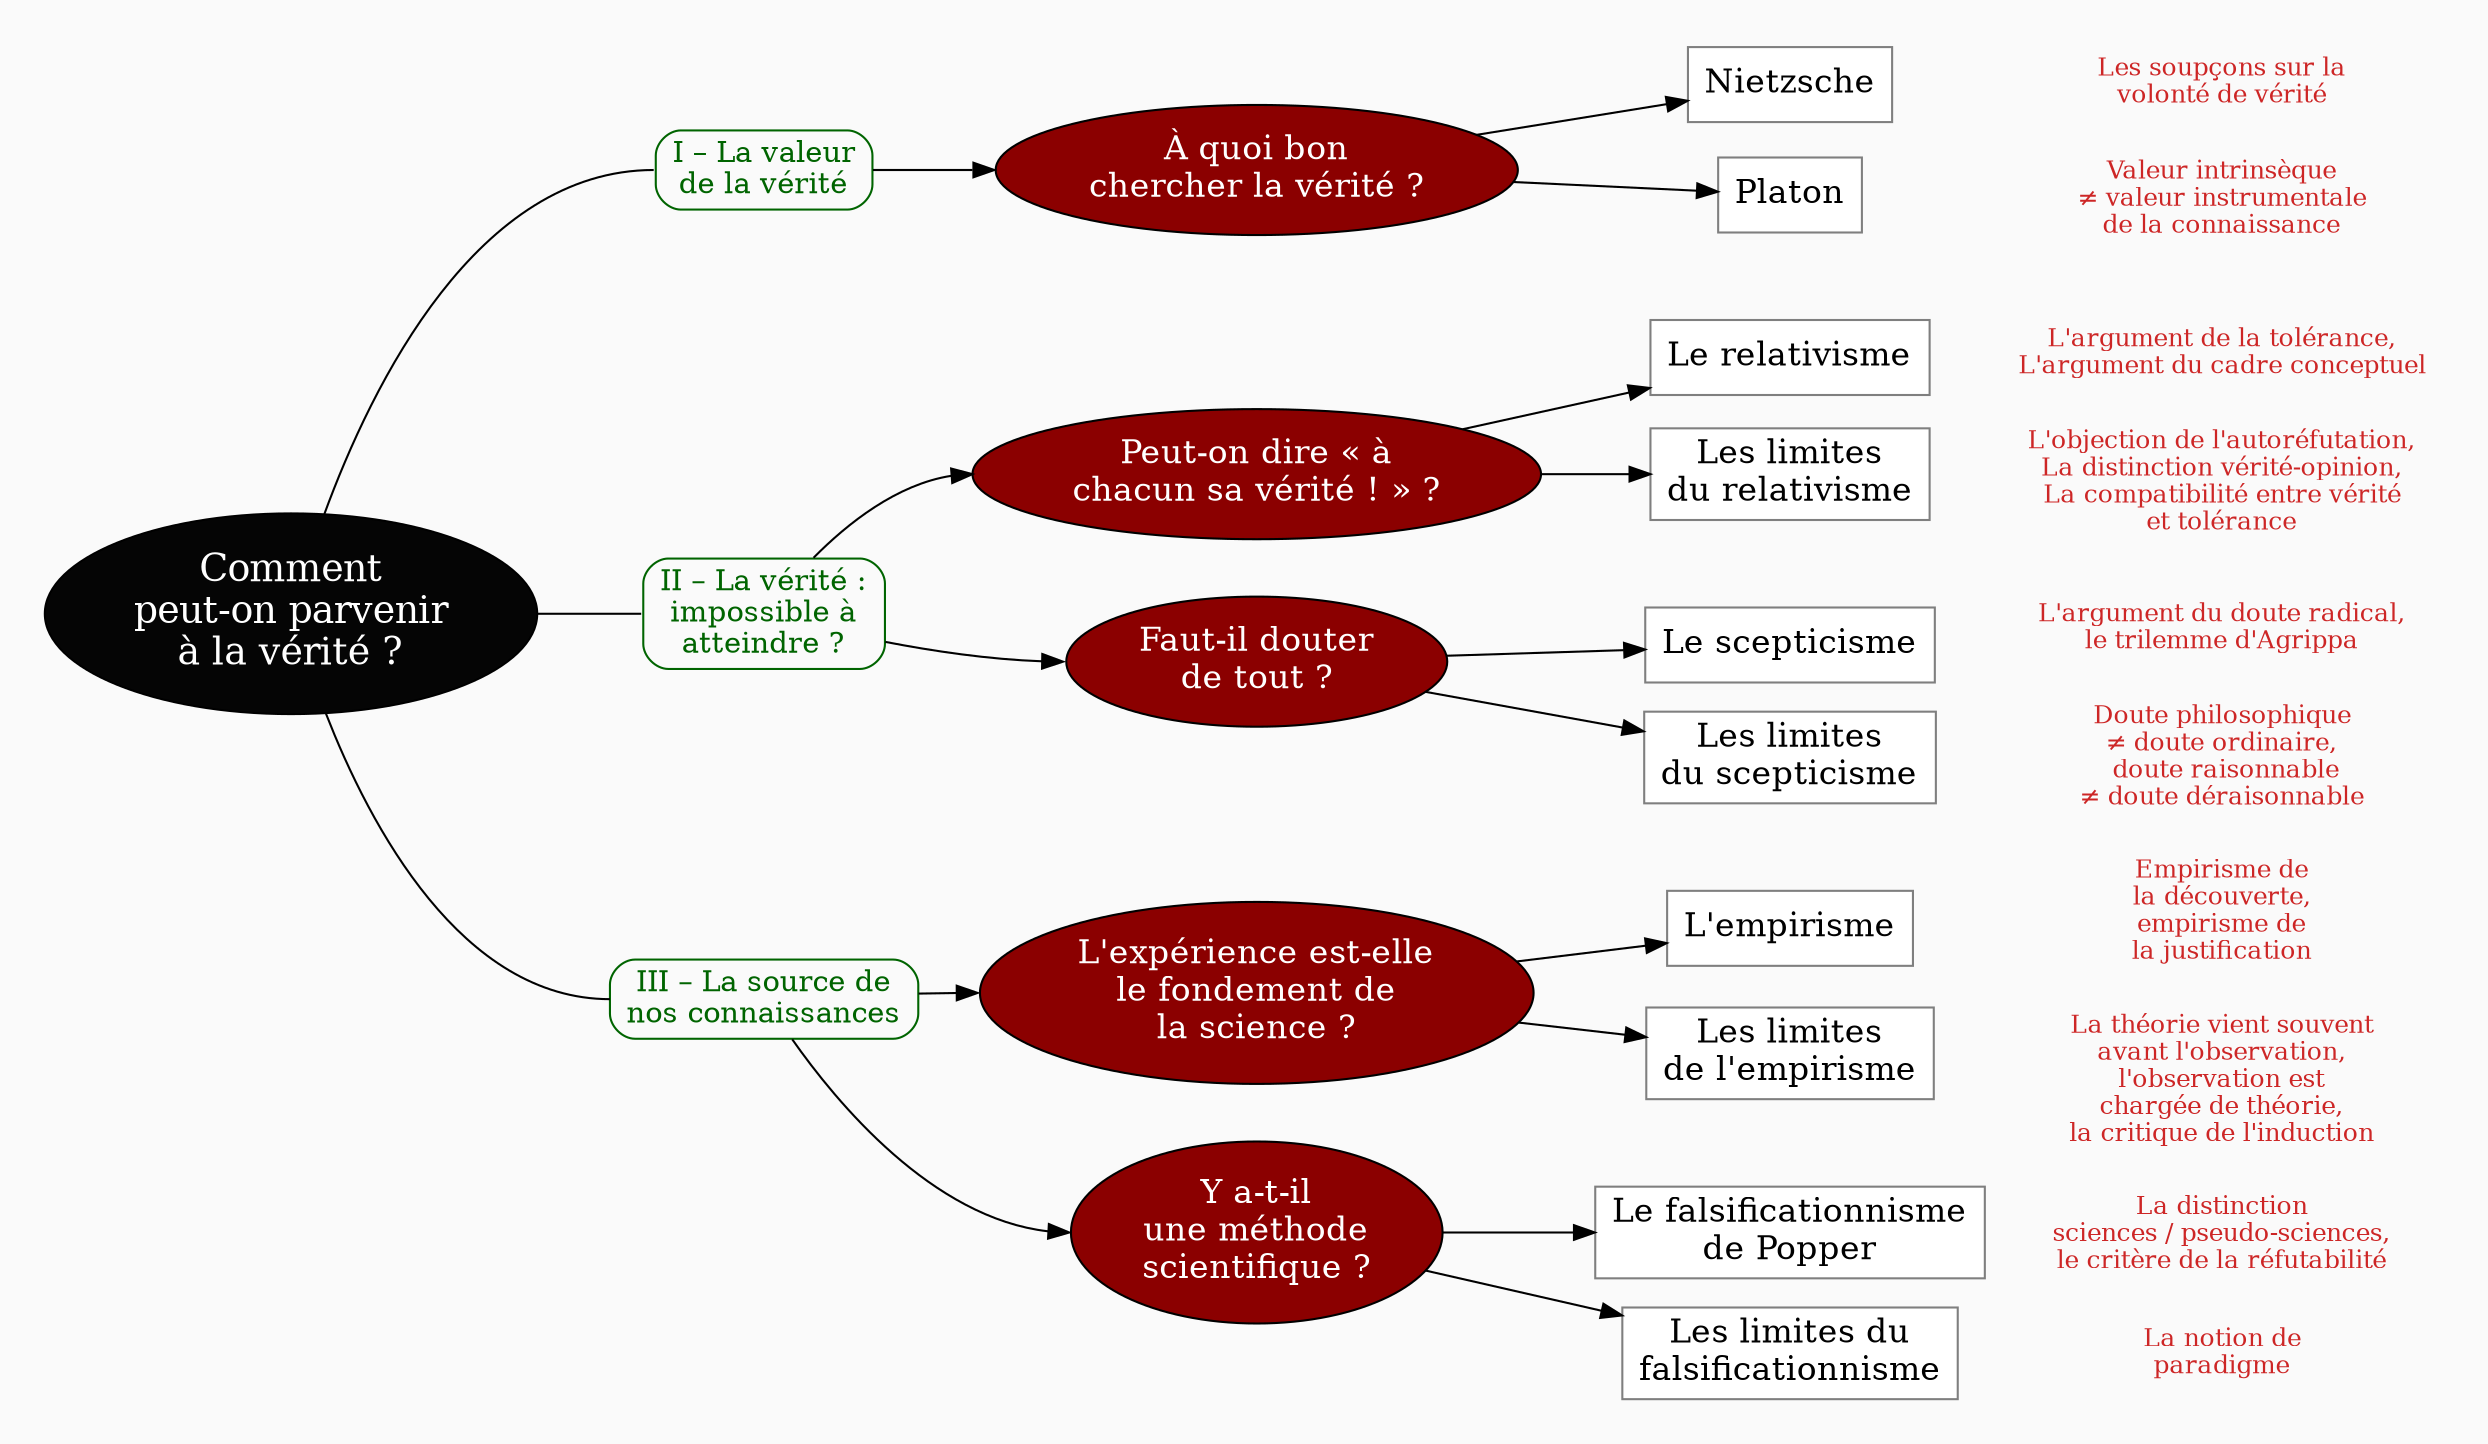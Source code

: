 digraph G {
// Template : diagram
// Usage : 
rankdir=LR
splines=true
//splines=curved
bgcolor=grey98
pad=0.3
style=filled
edge[minlen=3]
node[style=filled, fontcolor=white]
ranksep=0.1
nodesep=0.2

// NIVEAU 1
node[fillcolor=grey2, fontsize=18]
a1[label="Comment
peut-on parvenir
à la vérité ?"]

// NIVEAU 2
node[fontsize=14, shape=rect, fillcolor=grey98, fontcolor=darkgreen, color=darkgreen, style="filled, rounded"]
a1->p1[headport=w, arrowhead=none,minlen=4]
a1->p2[headport=w, arrowhead=none]
a1->p3[headport=w, arrowhead=none]

p1[label="I – La valeur
de la vérité"]
p2[label="II – La vérité :
impossible à
atteindre ?"]
p3[label="III – La source de
nos connaissances"]

{rank=same;p1->p2[style=invis, minlen=12]}
{rank=same;p1->p2[style=invis, minlen=12]}
{rank=same;p2->p3[style=invis, minlen=10]}



node[fontcolor=black, fontsize=16]
// NIVEAU 3 (sans intermédiaire)
node [shape=box, fillcolor=white, color=grey50]
// c1[label=""]



// INTERMÉDIAIRE AVANT NIVEAU 3
node[fillcolor=red4, shape=oval, fontcolor=white, color=black, style="filled"]
// [arrowhead=none]
// bc1[label=""]
p1->b1[headport=w]
p2->b2[headport=w]
p2->b3[headport=w]
p3->b5[headport=w]
p3->b6[headport=w]
b1[label="À quoi bon
chercher la vérité ?"]    
b2[label="Peut-on dire « à
chacun sa vérité ! » ?"]
b3[label="Faut-il douter
de tout ?"]
b5[label="L'expérience est-elle
le fondement de
la science ?"]
b6[label="Y a-t-il
une méthode
scientifique ?"]


{rank=same;b1->b2[style=invis, minlen=6]}
{rank=same;b2->b3[style=invis, minlen=2]}
{rank=same;b3->b5[style=invis, minlen=2]}
{rank=same;b5->b6[style=invis, minlen=2]}

// NIVEAU 3 (avec intermédiaire)
node[fillcolor=white, shape=box, color=grey50, fontcolor=black]
// c1[label=""]
b1->{c1,c2}
c1[label="Nietzsche"]
c2[label="Platon"]

b2->{c3,c4}
c3[label="Le relativisme"]
c4[label="Les limites
du relativisme"]

b3->{c5,c6}
c5[label="Le scepticisme"]
c6[label="Les limites
du scepticisme"]


b5->{c9,c10}
c9[label="L'empirisme"]
c10[label="Les limites
de l'empirisme"]

b6->{c11,c12}
c11[label="Le falsificationnisme
de Popper"]
c12[label="Les limites du
falsificationnisme"]


{rank=same;c2->c3[style=invis, minlen=3]}
{rank=same;c4->c5[style=invis, minlen=3]}
{rank=same;c6->c9[style=invis, minlen=3]}
{rank=same;c10->c11[style=invis, minlen=3]}

// NIVEAU 4
node[style="filled,rounded", fillcolor=white, shape=box, color=grey50]
// d1[label=""]


// ÉTIQUETTES EN ROUGE
node[shape=plaintext, fontcolor=firebrick3, fillcolor=grey98, fontsize=12]
// e1[label=< <B>= Titre</B><BR /><BR />Contenu<BR /> >]
// e1[label=""]
// ->e1[minlen=1, style=invis]

e1[label="Les soupçons sur la
volonté de vérité"]
e2[label="Valeur intrinsèque
≠ valeur instrumentale
de la connaissance"]
e3[label="L'argument de la tolérance,
L'argument du cadre conceptuel"]
e4[label="L'objection de l'autoréfutation,
La distinction vérité-opinion,
La compatibilité entre vérité
et tolérance"]
e5[label="L'argument du doute radical,
le trilemme d'Agrippa"]
e6[label="Doute philosophique
≠ doute ordinaire,
 doute raisonnable
≠ doute déraisonnable"]
e9[label="Empirisme de
la découverte,
empirisme de
la justification"]
e10[label="La théorie vient souvent
avant l'observation,
l'observation est
chargée de théorie,
la critique de l'induction"]
e11[label="La distinction
sciences / pseudo-sciences,
le critère de la réfutabilité"]
e12[label="La notion de
paradigme"]

c1->e1[minlen=1, style=invis]
c2->e2[minlen=1, style=invis]
c3->e3[minlen=1, style=invis]
c4->e4[minlen=1, style=invis]
c5->e5[minlen=1, style=invis]
c6->e6[minlen=1, style=invis]
c9->e9[minlen=1, style=invis]
c10->e10[minlen=1, style=invis]
c11->e11[minlen=1, style=invis]
c12->e12[minlen=1, style=invis]


// REMARQUES EN BLEU
node[color=blue, shape=box, margin=0.07, fontcolor=black, fontsize=12, style="dashed", penwidth=0.6]
edge[color=blue, arrowhead="none", xlabel="", style="dashed", penwidth=0.6]
// r1[label=""]
// {rank=same;->r1}
// {rank=same;r1->[dir=back]}

}
